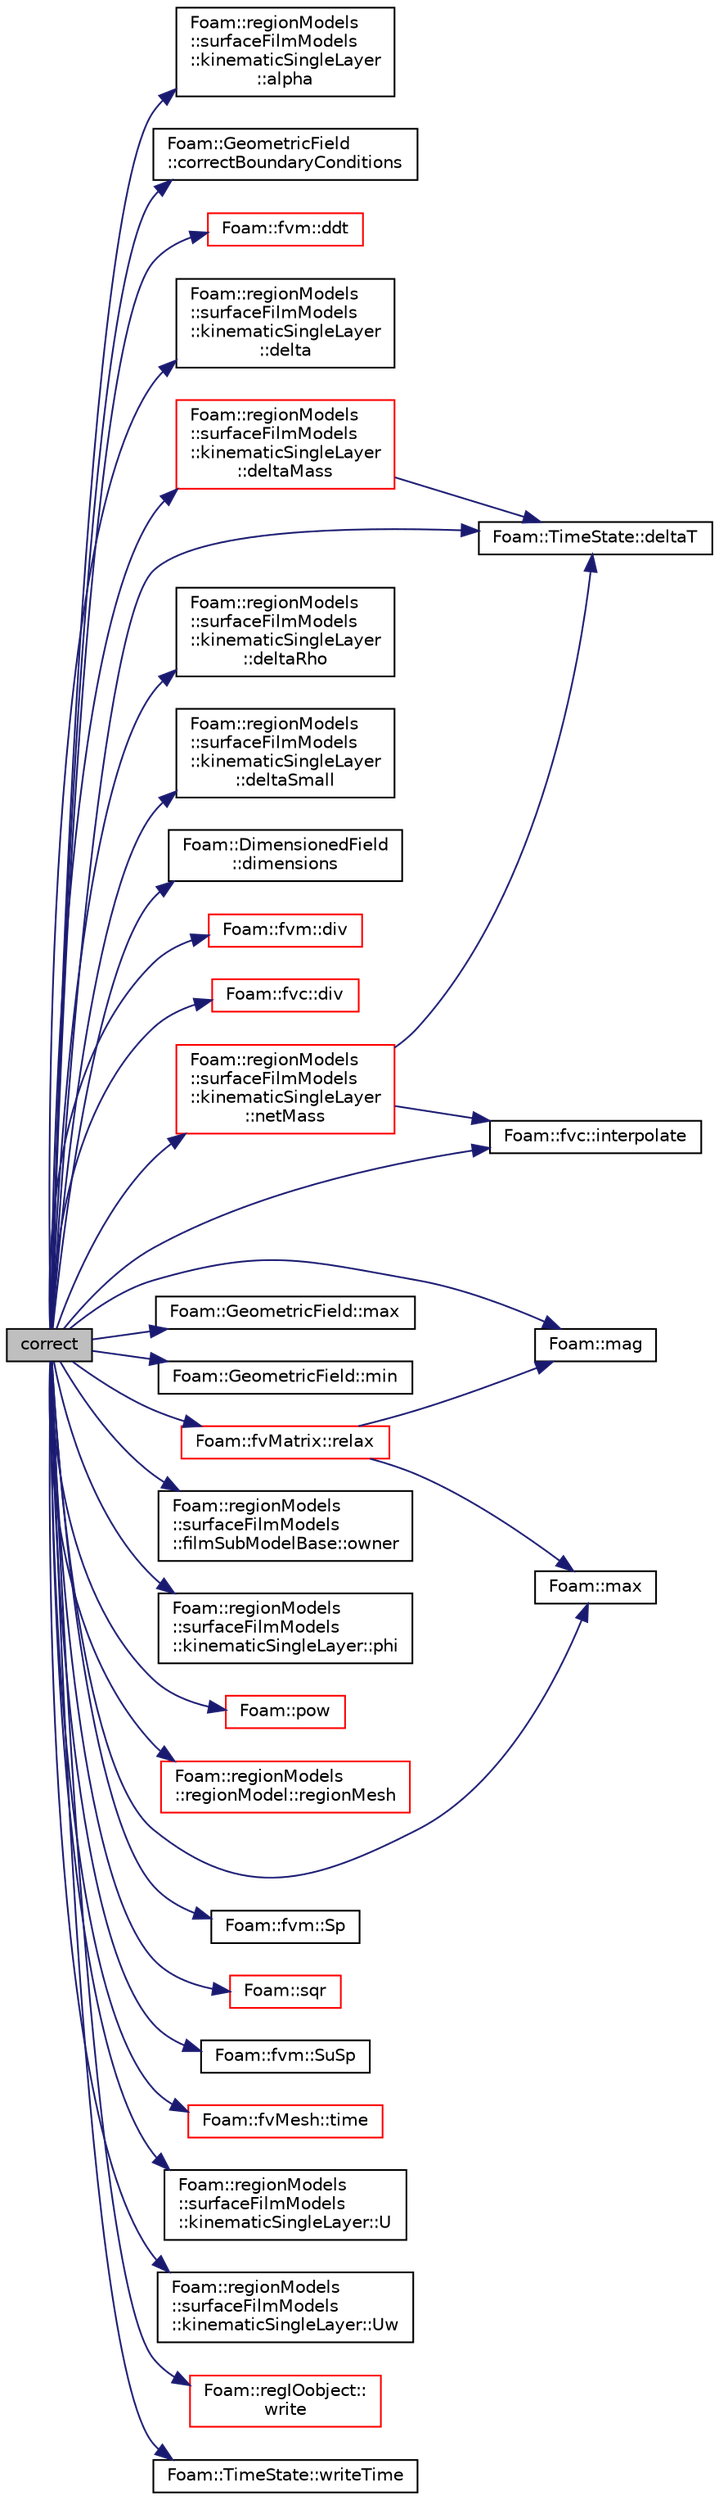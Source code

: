 digraph "correct"
{
  bgcolor="transparent";
  edge [fontname="Helvetica",fontsize="10",labelfontname="Helvetica",labelfontsize="10"];
  node [fontname="Helvetica",fontsize="10",shape=record];
  rankdir="LR";
  Node411 [label="correct",height=0.2,width=0.4,color="black", fillcolor="grey75", style="filled", fontcolor="black"];
  Node411 -> Node412 [color="midnightblue",fontsize="10",style="solid",fontname="Helvetica"];
  Node412 [label="Foam::regionModels\l::surfaceFilmModels\l::kinematicSingleLayer\l::alpha",height=0.2,width=0.4,color="black",URL="$a30117.html#ab9e2040f014770487e679a6d3ffa0fe6",tooltip="Return the film coverage, 1 = covered, 0 = uncovered / []. "];
  Node411 -> Node413 [color="midnightblue",fontsize="10",style="solid",fontname="Helvetica"];
  Node413 [label="Foam::GeometricField\l::correctBoundaryConditions",height=0.2,width=0.4,color="black",URL="$a23249.html#acaf6878ef900e593c4b20812f1b567d6",tooltip="Correct boundary field. "];
  Node411 -> Node414 [color="midnightblue",fontsize="10",style="solid",fontname="Helvetica"];
  Node414 [label="Foam::fvm::ddt",height=0.2,width=0.4,color="red",URL="$a21862.html#a2d88eca98ab69b84af7ddb96e35f5a44"];
  Node411 -> Node467 [color="midnightblue",fontsize="10",style="solid",fontname="Helvetica"];
  Node467 [label="Foam::regionModels\l::surfaceFilmModels\l::kinematicSingleLayer\l::delta",height=0.2,width=0.4,color="black",URL="$a30117.html#ac20b47fdebaa6923263c481aede379f4",tooltip="Return const access to the film thickness / [m]. "];
  Node411 -> Node468 [color="midnightblue",fontsize="10",style="solid",fontname="Helvetica"];
  Node468 [label="Foam::regionModels\l::surfaceFilmModels\l::kinematicSingleLayer\l::deltaMass",height=0.2,width=0.4,color="red",URL="$a30117.html#a48438cdd51a0c56bc7273d90e08ebec2",tooltip="Return the change in film mass due to sources/sinks. "];
  Node468 -> Node469 [color="midnightblue",fontsize="10",style="solid",fontname="Helvetica"];
  Node469 [label="Foam::TimeState::deltaT",height=0.2,width=0.4,color="black",URL="$a27469.html#acf83abeb32c365943662ed3cf3d8634c",tooltip="Return time step. "];
  Node411 -> Node472 [color="midnightblue",fontsize="10",style="solid",fontname="Helvetica"];
  Node472 [label="Foam::regionModels\l::surfaceFilmModels\l::kinematicSingleLayer\l::deltaRho",height=0.2,width=0.4,color="black",URL="$a30117.html#a4e5723cd17e1d88b699b5de470b4b2e4",tooltip="Return the film thickness*density (helper field) [kg/m3]. "];
  Node411 -> Node473 [color="midnightblue",fontsize="10",style="solid",fontname="Helvetica"];
  Node473 [label="Foam::regionModels\l::surfaceFilmModels\l::kinematicSingleLayer\l::deltaSmall",height=0.2,width=0.4,color="black",URL="$a30117.html#ab33b20be5b6a97a51400bccb8d52a0d7",tooltip="Return small delta. "];
  Node411 -> Node469 [color="midnightblue",fontsize="10",style="solid",fontname="Helvetica"];
  Node411 -> Node474 [color="midnightblue",fontsize="10",style="solid",fontname="Helvetica"];
  Node474 [label="Foam::DimensionedField\l::dimensions",height=0.2,width=0.4,color="black",URL="$a27497.html#a512673c2674ca2d38885f1bb5f6994fb",tooltip="Return dimensions. "];
  Node411 -> Node475 [color="midnightblue",fontsize="10",style="solid",fontname="Helvetica"];
  Node475 [label="Foam::fvm::div",height=0.2,width=0.4,color="red",URL="$a21862.html#a058dd4757c11ae656c8d576632b33d25"];
  Node411 -> Node484 [color="midnightblue",fontsize="10",style="solid",fontname="Helvetica"];
  Node484 [label="Foam::fvc::div",height=0.2,width=0.4,color="red",URL="$a21861.html#a585533948ad80abfe589d920c641f251"];
  Node411 -> Node729 [color="midnightblue",fontsize="10",style="solid",fontname="Helvetica"];
  Node729 [label="Foam::fvc::interpolate",height=0.2,width=0.4,color="black",URL="$a21861.html#a768cc91e806b7278729a11134de57ecf",tooltip="Interpolate field onto faces using scheme given by Istream. "];
  Node411 -> Node533 [color="midnightblue",fontsize="10",style="solid",fontname="Helvetica"];
  Node533 [label="Foam::mag",height=0.2,width=0.4,color="black",URL="$a21851.html#a929da2a3fdcf3dacbbe0487d3a330dae"];
  Node411 -> Node563 [color="midnightblue",fontsize="10",style="solid",fontname="Helvetica"];
  Node563 [label="Foam::max",height=0.2,width=0.4,color="black",URL="$a21851.html#ac993e906cf2774ae77e666bc24e81733"];
  Node411 -> Node730 [color="midnightblue",fontsize="10",style="solid",fontname="Helvetica"];
  Node730 [label="Foam::GeometricField::max",height=0.2,width=0.4,color="black",URL="$a23249.html#a02f51609ede2ab447ff3511e01db1fc6"];
  Node411 -> Node731 [color="midnightblue",fontsize="10",style="solid",fontname="Helvetica"];
  Node731 [label="Foam::GeometricField::min",height=0.2,width=0.4,color="black",URL="$a23249.html#a7945861ec06a8f04008b170849cc8511"];
  Node411 -> Node732 [color="midnightblue",fontsize="10",style="solid",fontname="Helvetica"];
  Node732 [label="Foam::regionModels\l::surfaceFilmModels\l::kinematicSingleLayer\l::netMass",height=0.2,width=0.4,color="red",URL="$a30117.html#aea82ba05db23193d56639def808a6154",tooltip="Return the net film mass available over the next integration. "];
  Node732 -> Node469 [color="midnightblue",fontsize="10",style="solid",fontname="Helvetica"];
  Node732 -> Node729 [color="midnightblue",fontsize="10",style="solid",fontname="Helvetica"];
  Node411 -> Node736 [color="midnightblue",fontsize="10",style="solid",fontname="Helvetica"];
  Node736 [label="Foam::regionModels\l::surfaceFilmModels\l::filmSubModelBase::owner",height=0.2,width=0.4,color="black",URL="$a30125.html#a9002aeea87356bb78bf0dabcf1f745d8",tooltip="Return const access to the owner surface film model. "];
  Node411 -> Node737 [color="midnightblue",fontsize="10",style="solid",fontname="Helvetica"];
  Node737 [label="Foam::regionModels\l::surfaceFilmModels\l::kinematicSingleLayer::phi",height=0.2,width=0.4,color="black",URL="$a30117.html#a48401d78677e2dbdd15a4c41d49677b8",tooltip="Return the film flux [kg.m/s]. "];
  Node411 -> Node443 [color="midnightblue",fontsize="10",style="solid",fontname="Helvetica"];
  Node443 [label="Foam::pow",height=0.2,width=0.4,color="red",URL="$a21851.html#a7500c8e9d27a442adc75e287de074c7c"];
  Node411 -> Node738 [color="midnightblue",fontsize="10",style="solid",fontname="Helvetica"];
  Node738 [label="Foam::regionModels\l::regionModel::regionMesh",height=0.2,width=0.4,color="red",URL="$a30073.html#a89a37969c20983ee143c612486ce5313",tooltip="Return the region mesh database. "];
  Node411 -> Node745 [color="midnightblue",fontsize="10",style="solid",fontname="Helvetica"];
  Node745 [label="Foam::fvMatrix::relax",height=0.2,width=0.4,color="red",URL="$a23173.html#a06343b944c91a56352ebf646011c212e",tooltip="Relax matrix (for steady-state solution). "];
  Node745 -> Node533 [color="midnightblue",fontsize="10",style="solid",fontname="Helvetica"];
  Node745 -> Node563 [color="midnightblue",fontsize="10",style="solid",fontname="Helvetica"];
  Node411 -> Node810 [color="midnightblue",fontsize="10",style="solid",fontname="Helvetica"];
  Node810 [label="Foam::fvm::Sp",height=0.2,width=0.4,color="black",URL="$a21862.html#a85d1dcca92042fd0a570c31ea79c160d"];
  Node411 -> Node811 [color="midnightblue",fontsize="10",style="solid",fontname="Helvetica"];
  Node811 [label="Foam::sqr",height=0.2,width=0.4,color="red",URL="$a21851.html#a277dc11c581d53826ab5090b08f3b17b"];
  Node411 -> Node812 [color="midnightblue",fontsize="10",style="solid",fontname="Helvetica"];
  Node812 [label="Foam::fvm::SuSp",height=0.2,width=0.4,color="black",URL="$a21862.html#a834a9d42d65da7370cd7392718236dd4"];
  Node411 -> Node522 [color="midnightblue",fontsize="10",style="solid",fontname="Helvetica"];
  Node522 [label="Foam::fvMesh::time",height=0.2,width=0.4,color="red",URL="$a23593.html#a0d94096809fe3376b29a2a29ca11bb18",tooltip="Return the top-level database. "];
  Node411 -> Node813 [color="midnightblue",fontsize="10",style="solid",fontname="Helvetica"];
  Node813 [label="Foam::regionModels\l::surfaceFilmModels\l::kinematicSingleLayer::U",height=0.2,width=0.4,color="black",URL="$a30117.html#a147572a890d8daa1e61757087f76b458",tooltip="Return the film velocity [m/s]. "];
  Node411 -> Node814 [color="midnightblue",fontsize="10",style="solid",fontname="Helvetica"];
  Node814 [label="Foam::regionModels\l::surfaceFilmModels\l::kinematicSingleLayer::Uw",height=0.2,width=0.4,color="black",URL="$a30117.html#aec5e150cd4312b56ee66d8d3a3b739ae",tooltip="Return the film wall velocity [m/s]. "];
  Node411 -> Node596 [color="midnightblue",fontsize="10",style="solid",fontname="Helvetica"];
  Node596 [label="Foam::regIOobject::\lwrite",height=0.2,width=0.4,color="red",URL="$a27441.html#ad48b7b943e88478c15879659cce7aebc",tooltip="Write using setting from DB. "];
  Node411 -> Node815 [color="midnightblue",fontsize="10",style="solid",fontname="Helvetica"];
  Node815 [label="Foam::TimeState::writeTime",height=0.2,width=0.4,color="black",URL="$a27469.html#aef42d42061706ed8efb475bd1f7f1836",tooltip="Return true if this is a write time. "];
}
